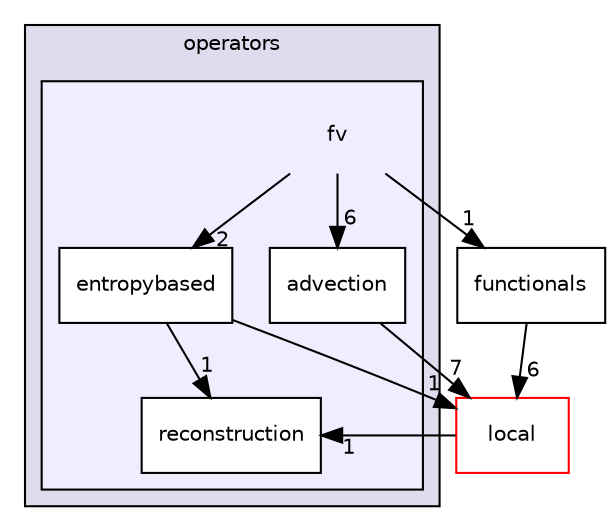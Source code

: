 digraph "fv" {
  compound=true
  node [ fontsize="10", fontname="Helvetica"];
  edge [ labelfontsize="10", labelfontname="Helvetica"];
  subgraph clusterdir_8eae17099f455a1cfbd2c25e13098b8a {
    graph [ bgcolor="#ddddee", pencolor="black", label="operators" fontname="Helvetica", fontsize="10", URL="dir_8eae17099f455a1cfbd2c25e13098b8a.html"]
  subgraph clusterdir_8fbd9d79de26bd0c08e4e5fb2ef2e7c5 {
    graph [ bgcolor="#eeeeff", pencolor="black", label="" URL="dir_8fbd9d79de26bd0c08e4e5fb2ef2e7c5.html"];
    dir_8fbd9d79de26bd0c08e4e5fb2ef2e7c5 [shape=plaintext label="fv"];
    dir_d5d3ee194d5a859a27bb68c48f7e0d58 [shape=box label="advection" color="black" fillcolor="white" style="filled" URL="dir_d5d3ee194d5a859a27bb68c48f7e0d58.html"];
    dir_15077edfff1a5d7c3d5acc85193caa88 [shape=box label="entropybased" color="black" fillcolor="white" style="filled" URL="dir_15077edfff1a5d7c3d5acc85193caa88.html"];
    dir_34cd0b04b1a25e429446ad96f28d6cc1 [shape=box label="reconstruction" color="black" fillcolor="white" style="filled" URL="dir_34cd0b04b1a25e429446ad96f28d6cc1.html"];
  }
  }
  dir_e5964b6fd5a6d82d96e1215fe4a1a66d [shape=box label="local" fillcolor="white" style="filled" color="red" URL="dir_e5964b6fd5a6d82d96e1215fe4a1a66d.html"];
  dir_a1591cda0d63e65779075ba0a12732f6 [shape=box label="functionals" URL="dir_a1591cda0d63e65779075ba0a12732f6.html"];
  dir_8fbd9d79de26bd0c08e4e5fb2ef2e7c5->dir_15077edfff1a5d7c3d5acc85193caa88 [headlabel="2", labeldistance=1.5 headhref="dir_000006_000033.html"];
  dir_8fbd9d79de26bd0c08e4e5fb2ef2e7c5->dir_d5d3ee194d5a859a27bb68c48f7e0d58 [headlabel="6", labeldistance=1.5 headhref="dir_000006_000010.html"];
  dir_8fbd9d79de26bd0c08e4e5fb2ef2e7c5->dir_a1591cda0d63e65779075ba0a12732f6 [headlabel="1", labeldistance=1.5 headhref="dir_000006_000008.html"];
  dir_e5964b6fd5a6d82d96e1215fe4a1a66d->dir_34cd0b04b1a25e429446ad96f28d6cc1 [headlabel="1", labeldistance=1.5 headhref="dir_000007_000030.html"];
  dir_15077edfff1a5d7c3d5acc85193caa88->dir_e5964b6fd5a6d82d96e1215fe4a1a66d [headlabel="1", labeldistance=1.5 headhref="dir_000033_000007.html"];
  dir_15077edfff1a5d7c3d5acc85193caa88->dir_34cd0b04b1a25e429446ad96f28d6cc1 [headlabel="1", labeldistance=1.5 headhref="dir_000033_000030.html"];
  dir_d5d3ee194d5a859a27bb68c48f7e0d58->dir_e5964b6fd5a6d82d96e1215fe4a1a66d [headlabel="7", labeldistance=1.5 headhref="dir_000010_000007.html"];
  dir_a1591cda0d63e65779075ba0a12732f6->dir_e5964b6fd5a6d82d96e1215fe4a1a66d [headlabel="6", labeldistance=1.5 headhref="dir_000008_000007.html"];
}
